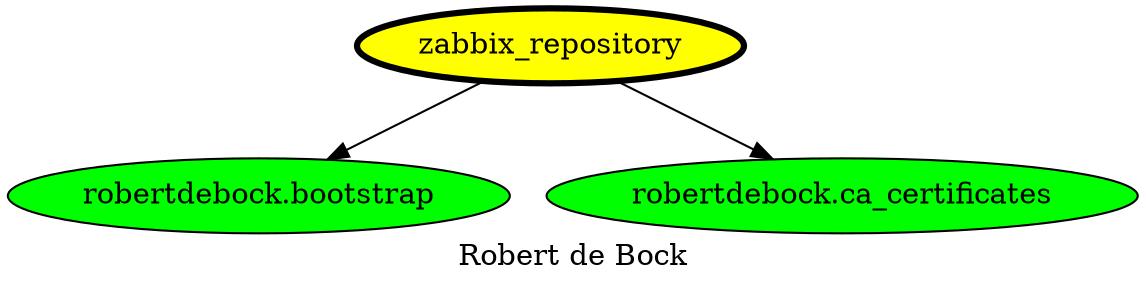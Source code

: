 digraph PhiloDilemma {
  label = "Robert de Bock" ;
  overlap=false
  {
    "zabbix_repository" [fillcolor=yellow style=filled penwidth=3]
    "robertdebock.bootstrap" [fillcolor=green style=filled]
    "robertdebock.ca_certificates" [fillcolor=green style=filled]
  }
  "zabbix_repository" -> "robertdebock.bootstrap"
  "zabbix_repository" -> "robertdebock.ca_certificates"
}
